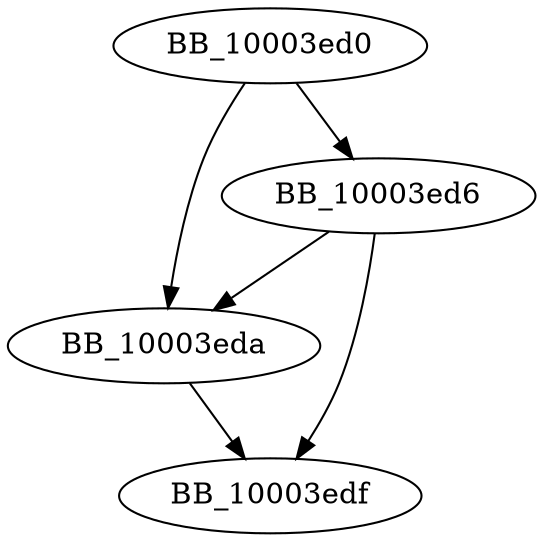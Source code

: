 DiGraph sub_10003ED0{
BB_10003ed0->BB_10003ed6
BB_10003ed0->BB_10003eda
BB_10003ed6->BB_10003eda
BB_10003ed6->BB_10003edf
BB_10003eda->BB_10003edf
}
